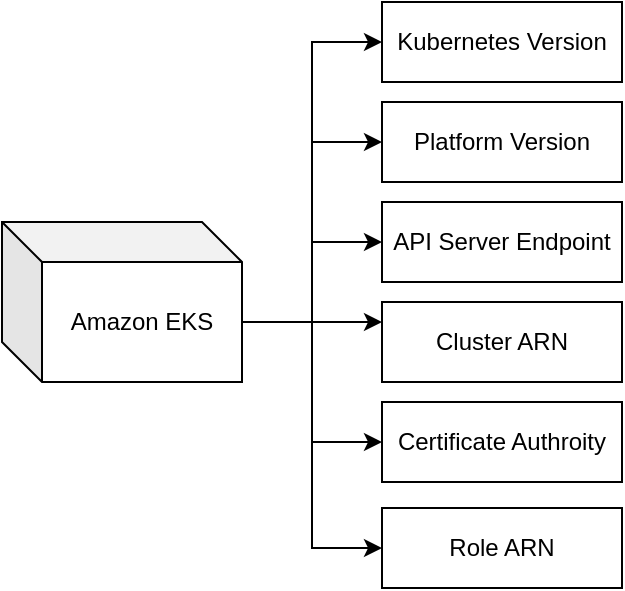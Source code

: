 <mxfile version="11.0.7" type="device"><diagram id="1bGLHZ1iR5z-1PREaa6_" name="Page-1"><mxGraphModel dx="1106" dy="862" grid="1" gridSize="10" guides="1" tooltips="1" connect="1" arrows="1" fold="1" page="1" pageScale="1" pageWidth="1169" pageHeight="827" math="0" shadow="0"><root><mxCell id="0"/><mxCell id="1" parent="0"/><mxCell id="NseFLTAaCMWR4lPrdoZE-1" value="Kubernetes Version" style="rounded=0;whiteSpace=wrap;html=1;" vertex="1" parent="1"><mxGeometry x="520" y="120" width="120" height="40" as="geometry"/></mxCell><mxCell id="NseFLTAaCMWR4lPrdoZE-14" style="edgeStyle=orthogonalEdgeStyle;rounded=0;orthogonalLoop=1;jettySize=auto;html=1;entryX=0;entryY=0.5;entryDx=0;entryDy=0;exitX=0;exitY=0;exitDx=120;exitDy=50;exitPerimeter=0;" edge="1" parent="1" source="NseFLTAaCMWR4lPrdoZE-3" target="NseFLTAaCMWR4lPrdoZE-1"><mxGeometry relative="1" as="geometry"/></mxCell><mxCell id="NseFLTAaCMWR4lPrdoZE-15" style="edgeStyle=orthogonalEdgeStyle;rounded=0;orthogonalLoop=1;jettySize=auto;html=1;exitX=0;exitY=0;exitDx=120;exitDy=50;exitPerimeter=0;entryX=0;entryY=0.5;entryDx=0;entryDy=0;" edge="1" parent="1" source="NseFLTAaCMWR4lPrdoZE-3" target="NseFLTAaCMWR4lPrdoZE-9"><mxGeometry relative="1" as="geometry"/></mxCell><mxCell id="NseFLTAaCMWR4lPrdoZE-16" style="edgeStyle=orthogonalEdgeStyle;rounded=0;orthogonalLoop=1;jettySize=auto;html=1;exitX=0;exitY=0;exitDx=120;exitDy=50;exitPerimeter=0;" edge="1" parent="1" source="NseFLTAaCMWR4lPrdoZE-3" target="NseFLTAaCMWR4lPrdoZE-10"><mxGeometry relative="1" as="geometry"/></mxCell><mxCell id="NseFLTAaCMWR4lPrdoZE-17" style="edgeStyle=orthogonalEdgeStyle;rounded=0;orthogonalLoop=1;jettySize=auto;html=1;exitX=0;exitY=0;exitDx=120;exitDy=50;exitPerimeter=0;entryX=0;entryY=0.25;entryDx=0;entryDy=0;" edge="1" parent="1" source="NseFLTAaCMWR4lPrdoZE-3" target="NseFLTAaCMWR4lPrdoZE-11"><mxGeometry relative="1" as="geometry"/></mxCell><mxCell id="NseFLTAaCMWR4lPrdoZE-18" style="edgeStyle=orthogonalEdgeStyle;rounded=0;orthogonalLoop=1;jettySize=auto;html=1;exitX=0;exitY=0;exitDx=120;exitDy=50;exitPerimeter=0;entryX=0;entryY=0.5;entryDx=0;entryDy=0;" edge="1" parent="1" source="NseFLTAaCMWR4lPrdoZE-3" target="NseFLTAaCMWR4lPrdoZE-12"><mxGeometry relative="1" as="geometry"/></mxCell><mxCell id="NseFLTAaCMWR4lPrdoZE-19" style="edgeStyle=orthogonalEdgeStyle;rounded=0;orthogonalLoop=1;jettySize=auto;html=1;exitX=0;exitY=0;exitDx=120;exitDy=50;exitPerimeter=0;entryX=0;entryY=0.5;entryDx=0;entryDy=0;" edge="1" parent="1" source="NseFLTAaCMWR4lPrdoZE-3" target="NseFLTAaCMWR4lPrdoZE-13"><mxGeometry relative="1" as="geometry"/></mxCell><mxCell id="NseFLTAaCMWR4lPrdoZE-3" value="Amazon EKS" style="shape=cube;whiteSpace=wrap;html=1;boundedLbl=1;backgroundOutline=1;darkOpacity=0.05;darkOpacity2=0.1;" vertex="1" parent="1"><mxGeometry x="330" y="230" width="120" height="80" as="geometry"/></mxCell><mxCell id="NseFLTAaCMWR4lPrdoZE-9" value="Platform Version" style="rounded=0;whiteSpace=wrap;html=1;" vertex="1" parent="1"><mxGeometry x="520" y="170" width="120" height="40" as="geometry"/></mxCell><mxCell id="NseFLTAaCMWR4lPrdoZE-10" value="API Server Endpoint" style="rounded=0;whiteSpace=wrap;html=1;" vertex="1" parent="1"><mxGeometry x="520" y="220" width="120" height="40" as="geometry"/></mxCell><mxCell id="NseFLTAaCMWR4lPrdoZE-11" value="Cluster ARN" style="rounded=0;whiteSpace=wrap;html=1;" vertex="1" parent="1"><mxGeometry x="520" y="270" width="120" height="40" as="geometry"/></mxCell><mxCell id="NseFLTAaCMWR4lPrdoZE-12" value="Certificate Authroity" style="rounded=0;whiteSpace=wrap;html=1;" vertex="1" parent="1"><mxGeometry x="520" y="320" width="120" height="40" as="geometry"/></mxCell><mxCell id="NseFLTAaCMWR4lPrdoZE-13" value="Role ARN" style="rounded=0;whiteSpace=wrap;html=1;" vertex="1" parent="1"><mxGeometry x="520" y="373" width="120" height="40" as="geometry"/></mxCell></root></mxGraphModel></diagram></mxfile>